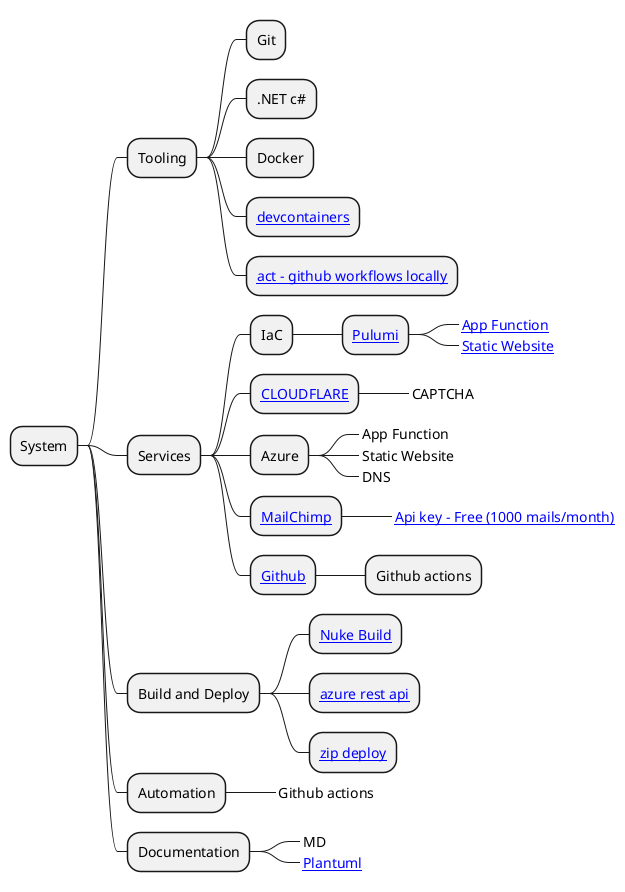 @startmindmap "System overview"
* System
** Tooling
*** Git
*** .NET c#
*** Docker
*** [[https://code.visualstudio.com/docs/devcontainers/containers devcontainers]]
*** [[https://github.com/nektos/act act - github workflows locally]]
** Services
*** IaC
**** [[https://www.pulumi.com/ Pulumi]]
*****_ [[https://www.pulumi.com/registry/packages/azure/api-docs/appservice/functionapp/ App Function]]
*****_ [[https://www.pulumi.com/templates/static-website/azure/ Static Website]]
*** [[https://www.cloudflare.com CLOUDFLARE]]
****_ CAPTCHA
*** Azure
****_ App Function
****_ Static Website
****_ DNS
*** [[https://mailchimp.com MailChimp]]
****_ [[https://us8.admin.mailchimp.com/account/client-key/ Api key - Free (1000 mails/month)]]
*** [[https://github.com/ Github]]
**** Github actions
** Build and Deploy
*** [[https://nuke.build/ Nuke Build]]
*** [[https://learn.microsoft.com/en-us/rest/api/azure/ azure rest api]]
*** [[https://learn.microsoft.com/en-us/azure/azure-functions/deployment-zip-push zip deploy]]
** Automation
***_ Github actions

** Documentation
***_ MD
***_ [[https://plantuml.com/ Plantuml]]

@endmindmap
